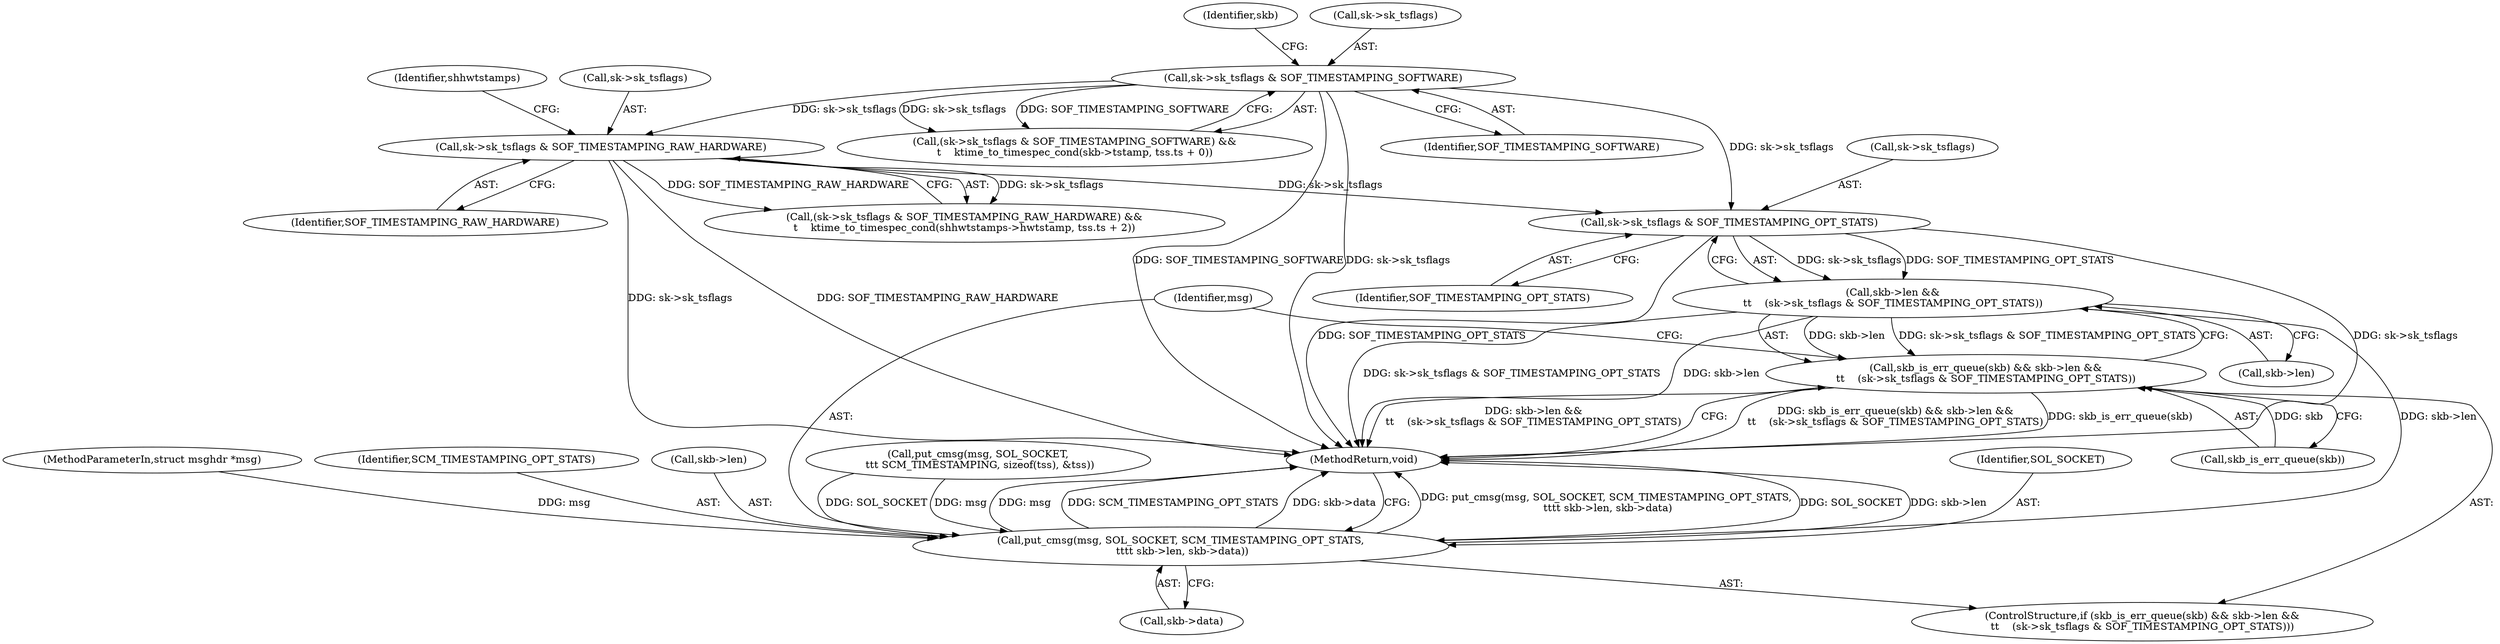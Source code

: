 digraph "1_linux_4ef1b2869447411ad3ef91ad7d4891a83c1a509a_2@del" {
"1000235" [label="(Call,sk->sk_tsflags & SOF_TIMESTAMPING_OPT_STATS)"];
"1000177" [label="(Call,sk->sk_tsflags & SOF_TIMESTAMPING_SOFTWARE)"];
"1000198" [label="(Call,sk->sk_tsflags & SOF_TIMESTAMPING_RAW_HARDWARE)"];
"1000231" [label="(Call,skb->len &&\n\t\t    (sk->sk_tsflags & SOF_TIMESTAMPING_OPT_STATS))"];
"1000228" [label="(Call,skb_is_err_queue(skb) && skb->len &&\n\t\t    (sk->sk_tsflags & SOF_TIMESTAMPING_OPT_STATS))"];
"1000240" [label="(Call,put_cmsg(msg, SOL_SOCKET, SCM_TIMESTAMPING_OPT_STATS,\n \t\t\t\t skb->len, skb->data))"];
"1000242" [label="(Identifier,SOL_SOCKET)"];
"1000229" [label="(Call,skb_is_err_queue(skb))"];
"1000176" [label="(Call,(sk->sk_tsflags & SOF_TIMESTAMPING_SOFTWARE) &&\n\t    ktime_to_timespec_cond(skb->tstamp, tss.ts + 0))"];
"1000235" [label="(Call,sk->sk_tsflags & SOF_TIMESTAMPING_OPT_STATS)"];
"1000250" [label="(MethodReturn,void)"];
"1000219" [label="(Call,put_cmsg(msg, SOL_SOCKET,\n \t\t\t SCM_TIMESTAMPING, sizeof(tss), &tss))"];
"1000202" [label="(Identifier,SOF_TIMESTAMPING_RAW_HARDWARE)"];
"1000227" [label="(ControlStructure,if (skb_is_err_queue(skb) && skb->len &&\n\t\t    (sk->sk_tsflags & SOF_TIMESTAMPING_OPT_STATS)))"];
"1000205" [label="(Identifier,shhwtstamps)"];
"1000231" [label="(Call,skb->len &&\n\t\t    (sk->sk_tsflags & SOF_TIMESTAMPING_OPT_STATS))"];
"1000199" [label="(Call,sk->sk_tsflags)"];
"1000181" [label="(Identifier,SOF_TIMESTAMPING_SOFTWARE)"];
"1000184" [label="(Identifier,skb)"];
"1000240" [label="(Call,put_cmsg(msg, SOL_SOCKET, SCM_TIMESTAMPING_OPT_STATS,\n \t\t\t\t skb->len, skb->data))"];
"1000239" [label="(Identifier,SOF_TIMESTAMPING_OPT_STATS)"];
"1000102" [label="(MethodParameterIn,struct msghdr *msg)"];
"1000232" [label="(Call,skb->len)"];
"1000236" [label="(Call,sk->sk_tsflags)"];
"1000198" [label="(Call,sk->sk_tsflags & SOF_TIMESTAMPING_RAW_HARDWARE)"];
"1000243" [label="(Identifier,SCM_TIMESTAMPING_OPT_STATS)"];
"1000244" [label="(Call,skb->len)"];
"1000197" [label="(Call,(sk->sk_tsflags & SOF_TIMESTAMPING_RAW_HARDWARE) &&\n\t    ktime_to_timespec_cond(shhwtstamps->hwtstamp, tss.ts + 2))"];
"1000241" [label="(Identifier,msg)"];
"1000247" [label="(Call,skb->data)"];
"1000177" [label="(Call,sk->sk_tsflags & SOF_TIMESTAMPING_SOFTWARE)"];
"1000228" [label="(Call,skb_is_err_queue(skb) && skb->len &&\n\t\t    (sk->sk_tsflags & SOF_TIMESTAMPING_OPT_STATS))"];
"1000178" [label="(Call,sk->sk_tsflags)"];
"1000235" -> "1000231"  [label="AST: "];
"1000235" -> "1000239"  [label="CFG: "];
"1000236" -> "1000235"  [label="AST: "];
"1000239" -> "1000235"  [label="AST: "];
"1000231" -> "1000235"  [label="CFG: "];
"1000235" -> "1000250"  [label="DDG: sk->sk_tsflags"];
"1000235" -> "1000250"  [label="DDG: SOF_TIMESTAMPING_OPT_STATS"];
"1000235" -> "1000231"  [label="DDG: sk->sk_tsflags"];
"1000235" -> "1000231"  [label="DDG: SOF_TIMESTAMPING_OPT_STATS"];
"1000177" -> "1000235"  [label="DDG: sk->sk_tsflags"];
"1000198" -> "1000235"  [label="DDG: sk->sk_tsflags"];
"1000177" -> "1000176"  [label="AST: "];
"1000177" -> "1000181"  [label="CFG: "];
"1000178" -> "1000177"  [label="AST: "];
"1000181" -> "1000177"  [label="AST: "];
"1000184" -> "1000177"  [label="CFG: "];
"1000176" -> "1000177"  [label="CFG: "];
"1000177" -> "1000250"  [label="DDG: SOF_TIMESTAMPING_SOFTWARE"];
"1000177" -> "1000250"  [label="DDG: sk->sk_tsflags"];
"1000177" -> "1000176"  [label="DDG: sk->sk_tsflags"];
"1000177" -> "1000176"  [label="DDG: SOF_TIMESTAMPING_SOFTWARE"];
"1000177" -> "1000198"  [label="DDG: sk->sk_tsflags"];
"1000198" -> "1000197"  [label="AST: "];
"1000198" -> "1000202"  [label="CFG: "];
"1000199" -> "1000198"  [label="AST: "];
"1000202" -> "1000198"  [label="AST: "];
"1000205" -> "1000198"  [label="CFG: "];
"1000197" -> "1000198"  [label="CFG: "];
"1000198" -> "1000250"  [label="DDG: sk->sk_tsflags"];
"1000198" -> "1000250"  [label="DDG: SOF_TIMESTAMPING_RAW_HARDWARE"];
"1000198" -> "1000197"  [label="DDG: sk->sk_tsflags"];
"1000198" -> "1000197"  [label="DDG: SOF_TIMESTAMPING_RAW_HARDWARE"];
"1000231" -> "1000228"  [label="AST: "];
"1000231" -> "1000232"  [label="CFG: "];
"1000232" -> "1000231"  [label="AST: "];
"1000228" -> "1000231"  [label="CFG: "];
"1000231" -> "1000250"  [label="DDG: sk->sk_tsflags & SOF_TIMESTAMPING_OPT_STATS"];
"1000231" -> "1000250"  [label="DDG: skb->len"];
"1000231" -> "1000228"  [label="DDG: skb->len"];
"1000231" -> "1000228"  [label="DDG: sk->sk_tsflags & SOF_TIMESTAMPING_OPT_STATS"];
"1000231" -> "1000240"  [label="DDG: skb->len"];
"1000228" -> "1000227"  [label="AST: "];
"1000228" -> "1000229"  [label="CFG: "];
"1000229" -> "1000228"  [label="AST: "];
"1000241" -> "1000228"  [label="CFG: "];
"1000250" -> "1000228"  [label="CFG: "];
"1000228" -> "1000250"  [label="DDG: skb_is_err_queue(skb) && skb->len &&\n\t\t    (sk->sk_tsflags & SOF_TIMESTAMPING_OPT_STATS)"];
"1000228" -> "1000250"  [label="DDG: skb_is_err_queue(skb)"];
"1000228" -> "1000250"  [label="DDG: skb->len &&\n\t\t    (sk->sk_tsflags & SOF_TIMESTAMPING_OPT_STATS)"];
"1000229" -> "1000228"  [label="DDG: skb"];
"1000240" -> "1000227"  [label="AST: "];
"1000240" -> "1000247"  [label="CFG: "];
"1000241" -> "1000240"  [label="AST: "];
"1000242" -> "1000240"  [label="AST: "];
"1000243" -> "1000240"  [label="AST: "];
"1000244" -> "1000240"  [label="AST: "];
"1000247" -> "1000240"  [label="AST: "];
"1000250" -> "1000240"  [label="CFG: "];
"1000240" -> "1000250"  [label="DDG: put_cmsg(msg, SOL_SOCKET, SCM_TIMESTAMPING_OPT_STATS,\n \t\t\t\t skb->len, skb->data)"];
"1000240" -> "1000250"  [label="DDG: SOL_SOCKET"];
"1000240" -> "1000250"  [label="DDG: skb->len"];
"1000240" -> "1000250"  [label="DDG: msg"];
"1000240" -> "1000250"  [label="DDG: SCM_TIMESTAMPING_OPT_STATS"];
"1000240" -> "1000250"  [label="DDG: skb->data"];
"1000219" -> "1000240"  [label="DDG: msg"];
"1000219" -> "1000240"  [label="DDG: SOL_SOCKET"];
"1000102" -> "1000240"  [label="DDG: msg"];
}
